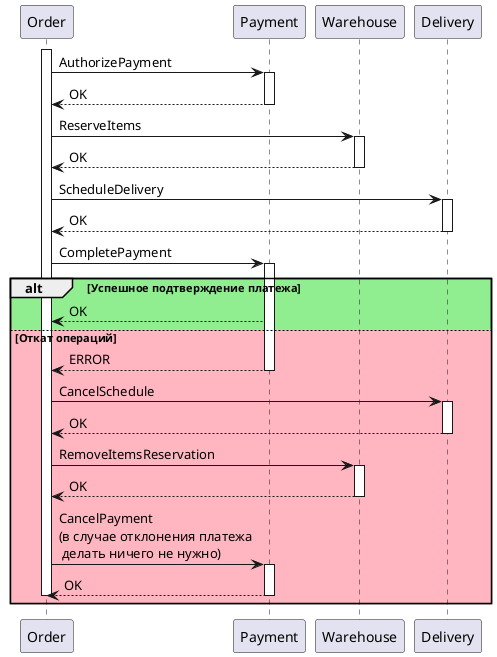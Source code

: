 @startuml

activate Order

Order -> Payment: AuthorizePayment
activate Payment

Order <-- Payment: OK
deactivate Payment

Order -> Warehouse: ReserveItems
activate Warehouse

Order <-- Warehouse: OK
deactivate Warehouse

Order -> Delivery: ScheduleDelivery
activate Delivery

Order <-- Delivery: OK
deactivate Delivery

Order -> Payment: CompletePayment
activate Payment

alt #lightgreen Успешное подтверждение платежа

Order <-- Payment: OK

else #lightpink Откат операций

Order <-- Payment: ERROR
deactivate Payment

Order -> Delivery: CancelSchedule
activate Delivery

Order <-- Delivery: OK
deactivate Delivery

Order -> Warehouse: RemoveItemsReservation
activate Warehouse

Order <-- Warehouse: OK
deactivate Warehouse

Order -> Payment: CancelPayment\n(в случае отклонения платежа\n делать ничего не нужно)
activate Payment

Order <-- Payment: OK
deactivate Payment
deactivate Order

end

@enduml